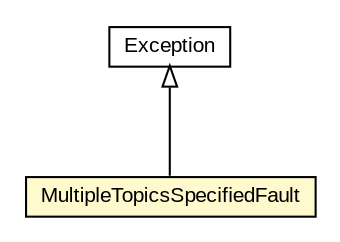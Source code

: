 #!/usr/local/bin/dot
#
# Class diagram 
# Generated by UMLGraph version R5_6-24-gf6e263 (http://www.umlgraph.org/)
#

digraph G {
	edge [fontname="arial",fontsize=10,labelfontname="arial",labelfontsize=10];
	node [fontname="arial",fontsize=10,shape=plaintext];
	nodesep=0.25;
	ranksep=0.5;
	// org.oasis_open.docs.wsn.brw_2.MultipleTopicsSpecifiedFault
	c801052 [label=<<table title="org.oasis_open.docs.wsn.brw_2.MultipleTopicsSpecifiedFault" border="0" cellborder="1" cellspacing="0" cellpadding="2" port="p" bgcolor="lemonChiffon" href="./MultipleTopicsSpecifiedFault.html">
		<tr><td><table border="0" cellspacing="0" cellpadding="1">
<tr><td align="center" balign="center"> MultipleTopicsSpecifiedFault </td></tr>
		</table></td></tr>
		</table>>, URL="./MultipleTopicsSpecifiedFault.html", fontname="arial", fontcolor="black", fontsize=10.0];
	//org.oasis_open.docs.wsn.brw_2.MultipleTopicsSpecifiedFault extends java.lang.Exception
	c802157:p -> c801052:p [dir=back,arrowtail=empty];
	// java.lang.Exception
	c802157 [label=<<table title="java.lang.Exception" border="0" cellborder="1" cellspacing="0" cellpadding="2" port="p" href="http://java.sun.com/j2se/1.4.2/docs/api/java/lang/Exception.html">
		<tr><td><table border="0" cellspacing="0" cellpadding="1">
<tr><td align="center" balign="center"> Exception </td></tr>
		</table></td></tr>
		</table>>, URL="http://java.sun.com/j2se/1.4.2/docs/api/java/lang/Exception.html", fontname="arial", fontcolor="black", fontsize=10.0];
}

